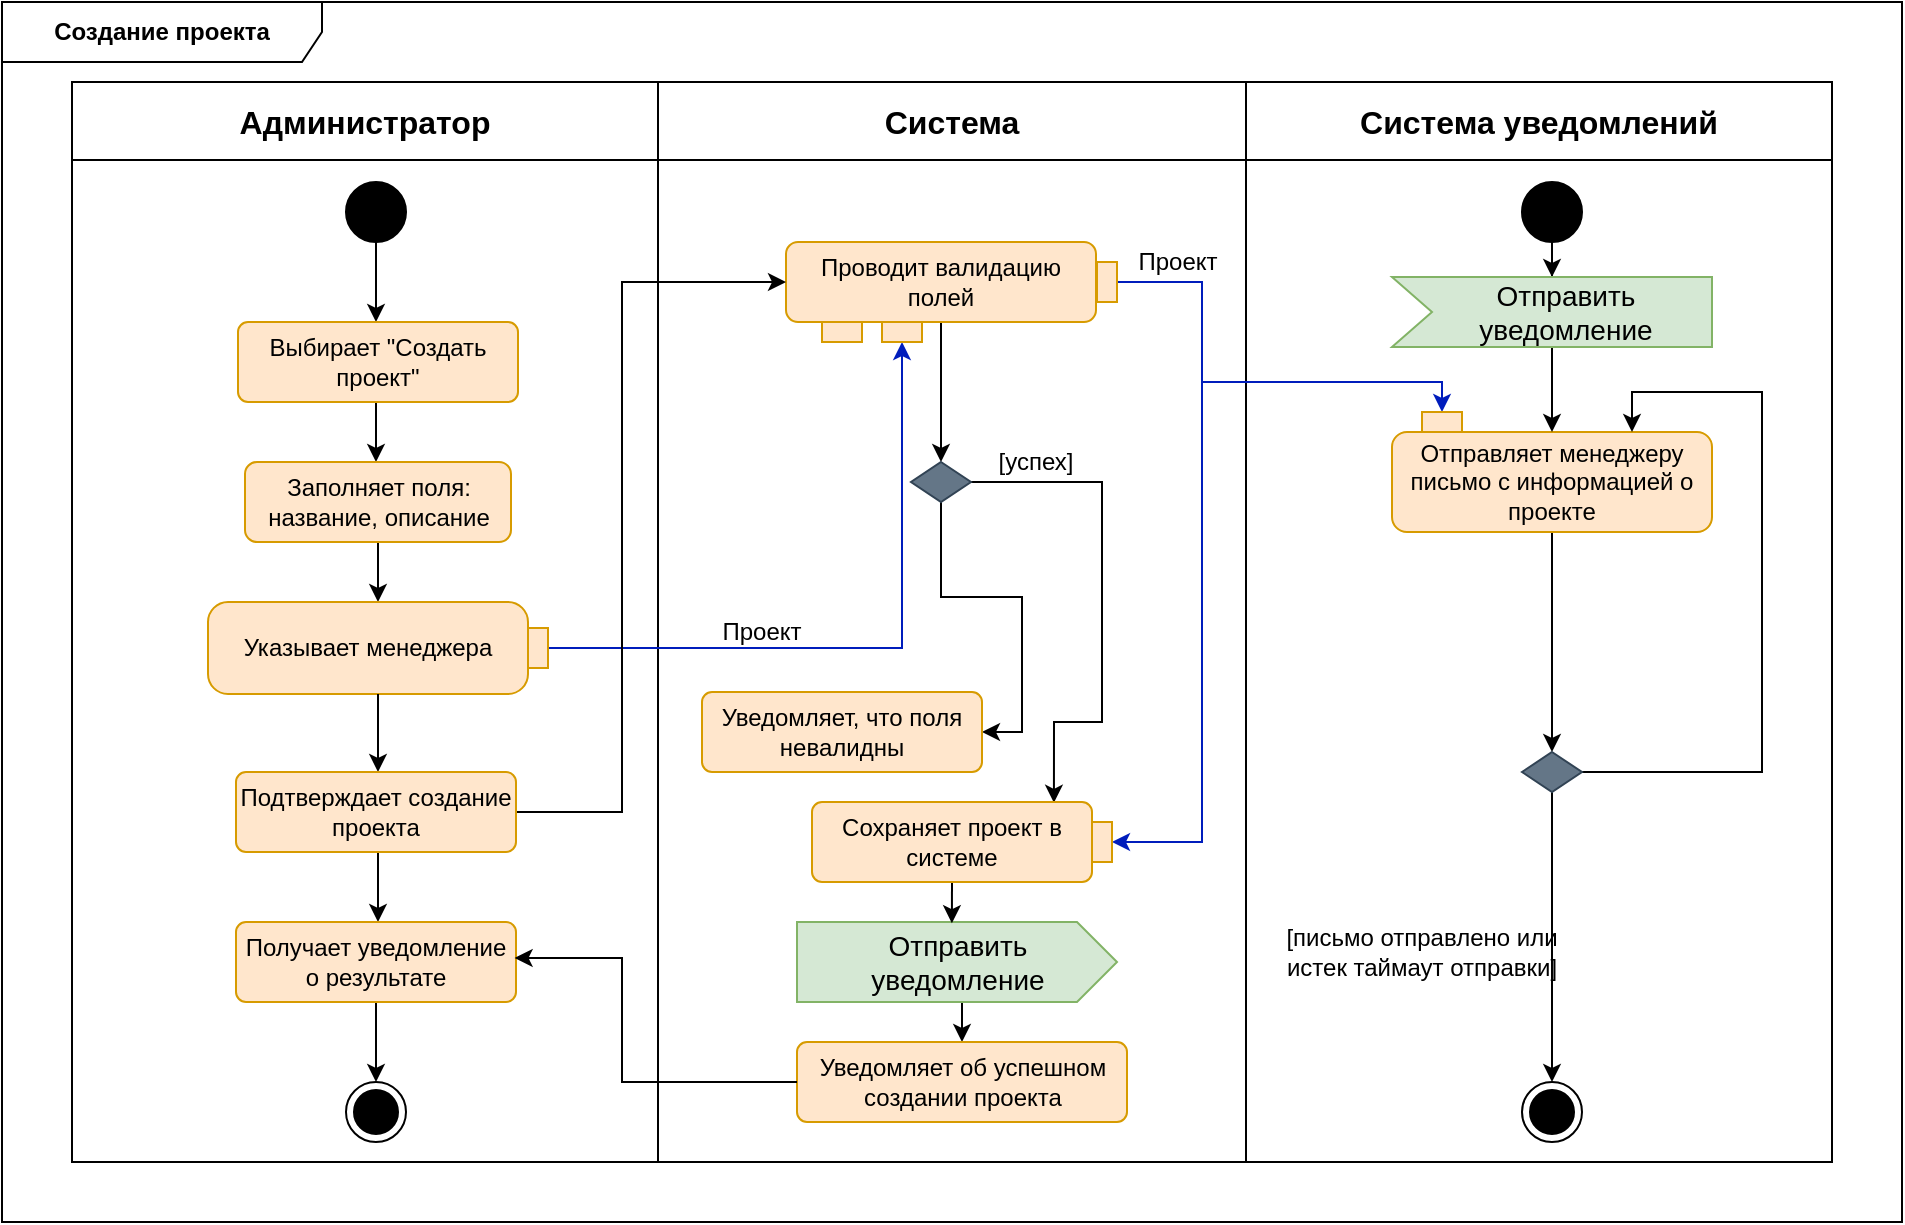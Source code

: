 <mxfile version="22.1.4" type="device">
  <diagram name="Страница — 1" id="BnNE_jB0SkXVoIUmftCl">
    <mxGraphModel dx="1430" dy="763" grid="1" gridSize="10" guides="1" tooltips="1" connect="1" arrows="1" fold="1" page="1" pageScale="1" pageWidth="1169" pageHeight="827" math="0" shadow="0">
      <root>
        <mxCell id="0" />
        <mxCell id="1" parent="0" />
        <mxCell id="1lEt_Adk3FSigu0SiqiG-2" value="&lt;b&gt;Создание проекта&lt;br&gt;&lt;/b&gt;" style="shape=umlFrame;whiteSpace=wrap;html=1;pointerEvents=0;recursiveResize=0;container=1;collapsible=0;width=160;" parent="1" vertex="1">
          <mxGeometry x="80" y="100" width="950" height="610" as="geometry" />
        </mxCell>
        <mxCell id="1lEt_Adk3FSigu0SiqiG-17" value="" style="shape=table;startSize=0;container=1;collapsible=0;childLayout=tableLayout;fontSize=16;" parent="1lEt_Adk3FSigu0SiqiG-2" vertex="1">
          <mxGeometry x="35" y="40" width="880" height="540" as="geometry" />
        </mxCell>
        <mxCell id="1lEt_Adk3FSigu0SiqiG-18" value="" style="shape=tableRow;horizontal=0;startSize=0;swimlaneHead=0;swimlaneBody=0;strokeColor=inherit;top=0;left=0;bottom=0;right=0;collapsible=0;dropTarget=0;fillColor=none;points=[[0,0.5],[1,0.5]];portConstraint=eastwest;fontSize=16;" parent="1lEt_Adk3FSigu0SiqiG-17" vertex="1">
          <mxGeometry width="880" height="39" as="geometry" />
        </mxCell>
        <mxCell id="1lEt_Adk3FSigu0SiqiG-19" value="&lt;b&gt;Администратор&lt;/b&gt;" style="shape=partialRectangle;html=1;whiteSpace=wrap;connectable=0;strokeColor=inherit;overflow=hidden;fillColor=none;top=0;left=0;bottom=0;right=0;pointerEvents=1;fontSize=16;" parent="1lEt_Adk3FSigu0SiqiG-18" vertex="1">
          <mxGeometry width="293" height="39" as="geometry">
            <mxRectangle width="293" height="39" as="alternateBounds" />
          </mxGeometry>
        </mxCell>
        <mxCell id="1lEt_Adk3FSigu0SiqiG-20" value="&lt;b&gt;Система&lt;/b&gt;" style="shape=partialRectangle;html=1;whiteSpace=wrap;connectable=0;strokeColor=inherit;overflow=hidden;fillColor=none;top=0;left=0;bottom=0;right=0;pointerEvents=1;fontSize=16;" parent="1lEt_Adk3FSigu0SiqiG-18" vertex="1">
          <mxGeometry x="293" width="294" height="39" as="geometry">
            <mxRectangle width="294" height="39" as="alternateBounds" />
          </mxGeometry>
        </mxCell>
        <mxCell id="1lEt_Adk3FSigu0SiqiG-21" value="&lt;b&gt;Система уведомлений&lt;br&gt;&lt;/b&gt;" style="shape=partialRectangle;html=1;whiteSpace=wrap;connectable=0;strokeColor=inherit;overflow=hidden;fillColor=none;top=0;left=0;bottom=0;right=0;pointerEvents=1;fontSize=16;" parent="1lEt_Adk3FSigu0SiqiG-18" vertex="1">
          <mxGeometry x="587" width="293" height="39" as="geometry">
            <mxRectangle width="293" height="39" as="alternateBounds" />
          </mxGeometry>
        </mxCell>
        <mxCell id="1lEt_Adk3FSigu0SiqiG-26" value="" style="shape=tableRow;horizontal=0;startSize=0;swimlaneHead=0;swimlaneBody=0;strokeColor=inherit;top=0;left=0;bottom=0;right=0;collapsible=0;dropTarget=0;fillColor=none;points=[[0,0.5],[1,0.5]];portConstraint=eastwest;fontSize=16;" parent="1lEt_Adk3FSigu0SiqiG-17" vertex="1">
          <mxGeometry y="39" width="880" height="501" as="geometry" />
        </mxCell>
        <mxCell id="1lEt_Adk3FSigu0SiqiG-27" value="" style="shape=partialRectangle;html=1;whiteSpace=wrap;connectable=0;strokeColor=inherit;overflow=hidden;fillColor=none;top=0;left=0;bottom=0;right=0;pointerEvents=1;fontSize=16;" parent="1lEt_Adk3FSigu0SiqiG-26" vertex="1">
          <mxGeometry width="293" height="501" as="geometry">
            <mxRectangle width="293" height="501" as="alternateBounds" />
          </mxGeometry>
        </mxCell>
        <mxCell id="1lEt_Adk3FSigu0SiqiG-28" value="" style="shape=partialRectangle;html=1;whiteSpace=wrap;connectable=0;strokeColor=inherit;overflow=hidden;fillColor=none;top=0;left=0;bottom=0;right=0;pointerEvents=1;fontSize=16;" parent="1lEt_Adk3FSigu0SiqiG-26" vertex="1">
          <mxGeometry x="293" width="294" height="501" as="geometry">
            <mxRectangle width="294" height="501" as="alternateBounds" />
          </mxGeometry>
        </mxCell>
        <mxCell id="1lEt_Adk3FSigu0SiqiG-29" value="" style="shape=partialRectangle;html=1;whiteSpace=wrap;connectable=0;strokeColor=inherit;overflow=hidden;fillColor=none;top=0;left=0;bottom=0;right=0;pointerEvents=1;fontSize=16;" parent="1lEt_Adk3FSigu0SiqiG-26" vertex="1">
          <mxGeometry x="587" width="293" height="501" as="geometry">
            <mxRectangle width="293" height="501" as="alternateBounds" />
          </mxGeometry>
        </mxCell>
        <mxCell id="1lEt_Adk3FSigu0SiqiG-40" style="edgeStyle=orthogonalEdgeStyle;rounded=0;orthogonalLoop=1;jettySize=auto;html=1;" parent="1lEt_Adk3FSigu0SiqiG-2" source="1lEt_Adk3FSigu0SiqiG-30" edge="1">
          <mxGeometry relative="1" as="geometry">
            <mxPoint x="187" y="160.0" as="targetPoint" />
          </mxGeometry>
        </mxCell>
        <mxCell id="1lEt_Adk3FSigu0SiqiG-30" value="" style="ellipse;fillColor=strokeColor;html=1;" parent="1lEt_Adk3FSigu0SiqiG-2" vertex="1">
          <mxGeometry x="172" y="90" width="30" height="30" as="geometry" />
        </mxCell>
        <mxCell id="1lEt_Adk3FSigu0SiqiG-31" value="" style="ellipse;html=1;shape=endState;fillColor=strokeColor;" parent="1lEt_Adk3FSigu0SiqiG-2" vertex="1">
          <mxGeometry x="172" y="540" width="30" height="30" as="geometry" />
        </mxCell>
        <mxCell id="1lEt_Adk3FSigu0SiqiG-38" style="edgeStyle=orthogonalEdgeStyle;rounded=0;orthogonalLoop=1;jettySize=auto;html=1;" parent="1lEt_Adk3FSigu0SiqiG-2" source="S8CzKRJ8aZMLzbk6rD1H-35" edge="1">
          <mxGeometry relative="1" as="geometry">
            <mxPoint x="187.0" y="210.0" as="sourcePoint" />
            <mxPoint x="187" y="230" as="targetPoint" />
            <Array as="points">
              <mxPoint x="187" y="210" />
              <mxPoint x="187" y="210" />
            </Array>
          </mxGeometry>
        </mxCell>
        <mxCell id="S8CzKRJ8aZMLzbk6rD1H-26" style="edgeStyle=orthogonalEdgeStyle;rounded=0;orthogonalLoop=1;jettySize=auto;html=1;exitX=0.5;exitY=1;exitDx=0;exitDy=0;" parent="1lEt_Adk3FSigu0SiqiG-2" source="D9_gkGSRkal6eqJJeNkf-2" target="S8CzKRJ8aZMLzbk6rD1H-24" edge="1">
          <mxGeometry relative="1" as="geometry">
            <mxPoint x="188" y="276" as="sourcePoint" />
          </mxGeometry>
        </mxCell>
        <mxCell id="S8CzKRJ8aZMLzbk6rD1H-13" style="edgeStyle=orthogonalEdgeStyle;rounded=0;orthogonalLoop=1;jettySize=auto;html=1;entryX=0.5;entryY=0;entryDx=0;entryDy=0;" parent="1lEt_Adk3FSigu0SiqiG-2" source="S8CzKRJ8aZMLzbk6rD1H-2" target="S8CzKRJ8aZMLzbk6rD1H-12" edge="1">
          <mxGeometry relative="1" as="geometry" />
        </mxCell>
        <mxCell id="S8CzKRJ8aZMLzbk6rD1H-32" style="edgeStyle=orthogonalEdgeStyle;rounded=0;orthogonalLoop=1;jettySize=auto;html=1;entryX=0.5;entryY=1;entryDx=0;entryDy=0;fillColor=#0050ef;strokeColor=#001DBC;exitX=0.5;exitY=0;exitDx=0;exitDy=0;" parent="1lEt_Adk3FSigu0SiqiG-2" source="PtfWgMjrsWvgj_dElV7I-34" target="PtfWgMjrsWvgj_dElV7I-36" edge="1">
          <mxGeometry relative="1" as="geometry">
            <Array as="points">
              <mxPoint x="600" y="140" />
              <mxPoint x="600" y="190" />
              <mxPoint x="720" y="190" />
            </Array>
          </mxGeometry>
        </mxCell>
        <mxCell id="S8CzKRJ8aZMLzbk6rD1H-2" value="Проводит валидацию полей " style="rounded=1;whiteSpace=wrap;html=1;fillColor=#ffe6cc;strokeColor=#d79b00;" parent="1lEt_Adk3FSigu0SiqiG-2" vertex="1">
          <mxGeometry x="392" y="120" width="155" height="40" as="geometry" />
        </mxCell>
        <mxCell id="S8CzKRJ8aZMLzbk6rD1H-3" value="" style="rounded=0;whiteSpace=wrap;html=1;fillColor=#ffe6cc;strokeColor=#d79b00;" parent="1lEt_Adk3FSigu0SiqiG-2" vertex="1">
          <mxGeometry x="410" y="160" width="20" height="10" as="geometry" />
        </mxCell>
        <mxCell id="srgpvWK6gvHGhrKrA-_n-9" style="edgeStyle=orthogonalEdgeStyle;rounded=0;orthogonalLoop=1;jettySize=auto;html=1;entryX=1;entryY=0.5;entryDx=0;entryDy=0;" parent="1lEt_Adk3FSigu0SiqiG-2" source="S8CzKRJ8aZMLzbk6rD1H-12" target="srgpvWK6gvHGhrKrA-_n-6" edge="1">
          <mxGeometry relative="1" as="geometry" />
        </mxCell>
        <mxCell id="srgpvWK6gvHGhrKrA-_n-12" style="edgeStyle=orthogonalEdgeStyle;rounded=0;orthogonalLoop=1;jettySize=auto;html=1;entryX=0.864;entryY=0.01;entryDx=0;entryDy=0;entryPerimeter=0;" parent="1lEt_Adk3FSigu0SiqiG-2" source="S8CzKRJ8aZMLzbk6rD1H-12" target="srgpvWK6gvHGhrKrA-_n-10" edge="1">
          <mxGeometry relative="1" as="geometry">
            <mxPoint x="560" y="420" as="targetPoint" />
            <Array as="points">
              <mxPoint x="550" y="240" />
              <mxPoint x="550" y="360" />
              <mxPoint x="526" y="360" />
            </Array>
          </mxGeometry>
        </mxCell>
        <mxCell id="S8CzKRJ8aZMLzbk6rD1H-12" value="" style="rhombus;whiteSpace=wrap;html=1;fillColor=#647687;fontColor=#ffffff;strokeColor=#314354;" parent="1lEt_Adk3FSigu0SiqiG-2" vertex="1">
          <mxGeometry x="454.5" y="230" width="30" height="20" as="geometry" />
        </mxCell>
        <mxCell id="S8CzKRJ8aZMLzbk6rD1H-22" style="edgeStyle=orthogonalEdgeStyle;rounded=0;orthogonalLoop=1;jettySize=auto;html=1;" parent="1lEt_Adk3FSigu0SiqiG-2" source="S8CzKRJ8aZMLzbk6rD1H-15" target="S8CzKRJ8aZMLzbk6rD1H-18" edge="1">
          <mxGeometry relative="1" as="geometry" />
        </mxCell>
        <mxCell id="S8CzKRJ8aZMLzbk6rD1H-15" value="Отправляет менеджеру письмо с информацией о проекте" style="rounded=1;whiteSpace=wrap;html=1;fillColor=#ffe6cc;strokeColor=#d79b00;" parent="1lEt_Adk3FSigu0SiqiG-2" vertex="1">
          <mxGeometry x="695" y="215" width="160" height="50" as="geometry" />
        </mxCell>
        <mxCell id="S8CzKRJ8aZMLzbk6rD1H-17" value="[успех]" style="text;html=1;strokeColor=none;fillColor=none;align=center;verticalAlign=middle;whiteSpace=wrap;rounded=0;" parent="1lEt_Adk3FSigu0SiqiG-2" vertex="1">
          <mxGeometry x="487" y="215" width="60" height="30" as="geometry" />
        </mxCell>
        <mxCell id="PtfWgMjrsWvgj_dElV7I-37" style="edgeStyle=orthogonalEdgeStyle;rounded=0;orthogonalLoop=1;jettySize=auto;html=1;entryX=0.75;entryY=0;entryDx=0;entryDy=0;" parent="1lEt_Adk3FSigu0SiqiG-2" source="S8CzKRJ8aZMLzbk6rD1H-18" target="S8CzKRJ8aZMLzbk6rD1H-15" edge="1">
          <mxGeometry relative="1" as="geometry">
            <Array as="points">
              <mxPoint x="880" y="385" />
              <mxPoint x="880" y="195" />
              <mxPoint x="815" y="195" />
            </Array>
          </mxGeometry>
        </mxCell>
        <mxCell id="PtfWgMjrsWvgj_dElV7I-45" style="edgeStyle=orthogonalEdgeStyle;rounded=0;orthogonalLoop=1;jettySize=auto;html=1;entryX=0.5;entryY=0;entryDx=0;entryDy=0;" parent="1lEt_Adk3FSigu0SiqiG-2" source="S8CzKRJ8aZMLzbk6rD1H-18" target="PtfWgMjrsWvgj_dElV7I-42" edge="1">
          <mxGeometry relative="1" as="geometry" />
        </mxCell>
        <mxCell id="S8CzKRJ8aZMLzbk6rD1H-18" value="" style="rhombus;whiteSpace=wrap;html=1;fillColor=#647687;fontColor=#ffffff;strokeColor=#314354;" parent="1lEt_Adk3FSigu0SiqiG-2" vertex="1">
          <mxGeometry x="760" y="375" width="30" height="20" as="geometry" />
        </mxCell>
        <mxCell id="S8CzKRJ8aZMLzbk6rD1H-23" value="[письмо отправлено или истек таймаут отправки]" style="text;html=1;strokeColor=none;fillColor=none;align=center;verticalAlign=middle;whiteSpace=wrap;rounded=0;" parent="1lEt_Adk3FSigu0SiqiG-2" vertex="1">
          <mxGeometry x="640" y="460" width="140" height="30" as="geometry" />
        </mxCell>
        <mxCell id="S8CzKRJ8aZMLzbk6rD1H-30" style="edgeStyle=orthogonalEdgeStyle;rounded=0;orthogonalLoop=1;jettySize=auto;html=1;entryX=0.5;entryY=1;entryDx=0;entryDy=0;fillColor=#0050ef;strokeColor=#001DBC;" parent="1lEt_Adk3FSigu0SiqiG-2" source="S8CzKRJ8aZMLzbk6rD1H-24" target="S8CzKRJ8aZMLzbk6rD1H-28" edge="1">
          <mxGeometry relative="1" as="geometry" />
        </mxCell>
        <mxCell id="S8CzKRJ8aZMLzbk6rD1H-24" value="Указывает менеджера" style="shape=mxgraph.uml25.action;html=1;align=center;verticalAlign=middle;absoluteArcSize=1;arcSize=10;dashed=0;spacingRight=10;whiteSpace=wrap;fillColor=#ffe6cc;strokeColor=#d79b00;" parent="1lEt_Adk3FSigu0SiqiG-2" vertex="1">
          <mxGeometry x="103" y="300" width="170" height="46" as="geometry" />
        </mxCell>
        <mxCell id="S8CzKRJ8aZMLzbk6rD1H-28" value="" style="rounded=0;whiteSpace=wrap;html=1;fillColor=#ffe6cc;strokeColor=#d79b00;" parent="1lEt_Adk3FSigu0SiqiG-2" vertex="1">
          <mxGeometry x="440" y="160" width="20" height="10" as="geometry" />
        </mxCell>
        <mxCell id="S8CzKRJ8aZMLzbk6rD1H-31" value="Проект" style="text;html=1;strokeColor=none;fillColor=none;align=center;verticalAlign=middle;whiteSpace=wrap;rounded=0;" parent="1lEt_Adk3FSigu0SiqiG-2" vertex="1">
          <mxGeometry x="350" y="300" width="60" height="30" as="geometry" />
        </mxCell>
        <mxCell id="S8CzKRJ8aZMLzbk6rD1H-33" value="Проект" style="text;html=1;strokeColor=none;fillColor=none;align=center;verticalAlign=middle;whiteSpace=wrap;rounded=0;" parent="1lEt_Adk3FSigu0SiqiG-2" vertex="1">
          <mxGeometry x="557.5" y="115" width="60" height="30" as="geometry" />
        </mxCell>
        <mxCell id="S8CzKRJ8aZMLzbk6rD1H-35" value="Выбирает &quot;Создать проект&quot;" style="html=1;align=center;verticalAlign=middle;rounded=1;absoluteArcSize=1;arcSize=10;dashed=0;whiteSpace=wrap;fillColor=#ffe6cc;strokeColor=#d79b00;" parent="1lEt_Adk3FSigu0SiqiG-2" vertex="1">
          <mxGeometry x="118" y="160" width="140" height="40" as="geometry" />
        </mxCell>
        <mxCell id="PtfWgMjrsWvgj_dElV7I-2" value="" style="edgeStyle=orthogonalEdgeStyle;rounded=0;orthogonalLoop=1;jettySize=auto;html=1;" parent="1lEt_Adk3FSigu0SiqiG-2" source="S8CzKRJ8aZMLzbk6rD1H-24" edge="1">
          <mxGeometry relative="1" as="geometry">
            <mxPoint x="268" y="536" as="sourcePoint" />
            <mxPoint x="188" y="385" as="targetPoint" />
          </mxGeometry>
        </mxCell>
        <mxCell id="PtfWgMjrsWvgj_dElV7I-5" style="edgeStyle=orthogonalEdgeStyle;rounded=0;orthogonalLoop=1;jettySize=auto;html=1;entryX=0.5;entryY=0;entryDx=0;entryDy=0;" parent="1lEt_Adk3FSigu0SiqiG-2" source="srgpvWK6gvHGhrKrA-_n-3" target="1lEt_Adk3FSigu0SiqiG-31" edge="1">
          <mxGeometry relative="1" as="geometry">
            <mxPoint x="187.0" y="500" as="sourcePoint" />
          </mxGeometry>
        </mxCell>
        <mxCell id="srgpvWK6gvHGhrKrA-_n-16" style="edgeStyle=orthogonalEdgeStyle;rounded=0;orthogonalLoop=1;jettySize=auto;html=1;entryX=0.5;entryY=0;entryDx=0;entryDy=0;" parent="1lEt_Adk3FSigu0SiqiG-2" source="PtfWgMjrsWvgj_dElV7I-11" target="srgpvWK6gvHGhrKrA-_n-13" edge="1">
          <mxGeometry relative="1" as="geometry">
            <Array as="points">
              <mxPoint x="480" y="510" />
              <mxPoint x="480" y="510" />
            </Array>
          </mxGeometry>
        </mxCell>
        <mxCell id="PtfWgMjrsWvgj_dElV7I-11" value="Отправить уведомление" style="html=1;shape=mxgraph.infographic.ribbonSimple;notch1=0;notch2=20;align=center;verticalAlign=middle;fontSize=14;fontStyle=0;fillColor=#d5e8d4;whiteSpace=wrap;strokeColor=#82b366;" parent="1lEt_Adk3FSigu0SiqiG-2" vertex="1">
          <mxGeometry x="397.5" y="460" width="160" height="40" as="geometry" />
        </mxCell>
        <mxCell id="PtfWgMjrsWvgj_dElV7I-13" style="edgeStyle=orthogonalEdgeStyle;rounded=0;orthogonalLoop=1;jettySize=auto;html=1;" parent="1lEt_Adk3FSigu0SiqiG-2" edge="1">
          <mxGeometry relative="1" as="geometry">
            <mxPoint x="188" y="460" as="targetPoint" />
            <mxPoint x="188" y="425" as="sourcePoint" />
          </mxGeometry>
        </mxCell>
        <mxCell id="PtfWgMjrsWvgj_dElV7I-19" style="edgeStyle=orthogonalEdgeStyle;rounded=0;orthogonalLoop=1;jettySize=auto;html=1;exitX=0.5;exitY=1;exitDx=0;exitDy=0;entryX=0.484;entryY=0.015;entryDx=0;entryDy=0;entryPerimeter=0;" parent="1lEt_Adk3FSigu0SiqiG-2" source="srgpvWK6gvHGhrKrA-_n-10" target="PtfWgMjrsWvgj_dElV7I-11" edge="1">
          <mxGeometry relative="1" as="geometry">
            <mxPoint x="475" y="450" as="targetPoint" />
            <mxPoint x="475" y="450" as="sourcePoint" />
          </mxGeometry>
        </mxCell>
        <mxCell id="PtfWgMjrsWvgj_dElV7I-41" style="edgeStyle=orthogonalEdgeStyle;rounded=0;orthogonalLoop=1;jettySize=auto;html=1;" parent="1lEt_Adk3FSigu0SiqiG-2" source="PtfWgMjrsWvgj_dElV7I-26" target="PtfWgMjrsWvgj_dElV7I-38" edge="1">
          <mxGeometry relative="1" as="geometry" />
        </mxCell>
        <mxCell id="PtfWgMjrsWvgj_dElV7I-26" value="" style="ellipse;fillColor=strokeColor;html=1;" parent="1lEt_Adk3FSigu0SiqiG-2" vertex="1">
          <mxGeometry x="760" y="90" width="30" height="30" as="geometry" />
        </mxCell>
        <mxCell id="srgpvWK6gvHGhrKrA-_n-22" style="edgeStyle=orthogonalEdgeStyle;rounded=0;orthogonalLoop=1;jettySize=auto;html=1;entryX=0.5;entryY=0;entryDx=0;entryDy=0;fillColor=#0050ef;strokeColor=#001DBC;" parent="1lEt_Adk3FSigu0SiqiG-2" source="PtfWgMjrsWvgj_dElV7I-34" target="srgpvWK6gvHGhrKrA-_n-21" edge="1">
          <mxGeometry relative="1" as="geometry">
            <Array as="points">
              <mxPoint x="600" y="140" />
              <mxPoint x="600" y="420" />
            </Array>
          </mxGeometry>
        </mxCell>
        <mxCell id="PtfWgMjrsWvgj_dElV7I-34" value="" style="rounded=0;whiteSpace=wrap;html=1;fillColor=#ffe6cc;strokeColor=#d79b00;rotation=90;" parent="1lEt_Adk3FSigu0SiqiG-2" vertex="1">
          <mxGeometry x="542.5" y="135" width="20" height="10" as="geometry" />
        </mxCell>
        <mxCell id="PtfWgMjrsWvgj_dElV7I-36" value="" style="rounded=0;whiteSpace=wrap;html=1;fillColor=#ffe6cc;strokeColor=#d79b00;rotation=-180;" parent="1lEt_Adk3FSigu0SiqiG-2" vertex="1">
          <mxGeometry x="710" y="205" width="20" height="10" as="geometry" />
        </mxCell>
        <mxCell id="PtfWgMjrsWvgj_dElV7I-40" value="" style="edgeStyle=orthogonalEdgeStyle;rounded=0;orthogonalLoop=1;jettySize=auto;html=1;" parent="1lEt_Adk3FSigu0SiqiG-2" source="PtfWgMjrsWvgj_dElV7I-38" target="S8CzKRJ8aZMLzbk6rD1H-15" edge="1">
          <mxGeometry relative="1" as="geometry" />
        </mxCell>
        <mxCell id="PtfWgMjrsWvgj_dElV7I-38" value="Отправить уведомление" style="html=1;shape=mxgraph.infographic.ribbonSimple;notch1=20;notch2=0;align=center;verticalAlign=middle;fontSize=14;fontStyle=0;fillColor=#d5e8d4;flipH=0;spacingRight=0;spacingLeft=14;whiteSpace=wrap;strokeColor=#82b366;" parent="1lEt_Adk3FSigu0SiqiG-2" vertex="1">
          <mxGeometry x="695" y="137.5" width="160" height="35" as="geometry" />
        </mxCell>
        <mxCell id="PtfWgMjrsWvgj_dElV7I-42" value="" style="ellipse;html=1;shape=endState;fillColor=strokeColor;" parent="1lEt_Adk3FSigu0SiqiG-2" vertex="1">
          <mxGeometry x="760" y="540" width="30" height="30" as="geometry" />
        </mxCell>
        <mxCell id="srgpvWK6gvHGhrKrA-_n-4" style="edgeStyle=orthogonalEdgeStyle;rounded=0;orthogonalLoop=1;jettySize=auto;html=1;entryX=0;entryY=0.5;entryDx=0;entryDy=0;" parent="1lEt_Adk3FSigu0SiqiG-2" source="srgpvWK6gvHGhrKrA-_n-2" target="S8CzKRJ8aZMLzbk6rD1H-2" edge="1">
          <mxGeometry relative="1" as="geometry">
            <Array as="points">
              <mxPoint x="310" y="405" />
              <mxPoint x="310" y="140" />
            </Array>
          </mxGeometry>
        </mxCell>
        <mxCell id="srgpvWK6gvHGhrKrA-_n-2" value="Подтверждает создание проекта" style="html=1;align=center;verticalAlign=middle;rounded=1;absoluteArcSize=1;arcSize=10;dashed=0;whiteSpace=wrap;fillColor=#ffe6cc;strokeColor=#d79b00;" parent="1lEt_Adk3FSigu0SiqiG-2" vertex="1">
          <mxGeometry x="117" y="385" width="140" height="40" as="geometry" />
        </mxCell>
        <mxCell id="srgpvWK6gvHGhrKrA-_n-3" value="Получает уведомление о результате" style="html=1;align=center;verticalAlign=middle;rounded=1;absoluteArcSize=1;arcSize=10;dashed=0;whiteSpace=wrap;fillColor=#ffe6cc;strokeColor=#d79b00;" parent="1lEt_Adk3FSigu0SiqiG-2" vertex="1">
          <mxGeometry x="117" y="460" width="140" height="40" as="geometry" />
        </mxCell>
        <mxCell id="srgpvWK6gvHGhrKrA-_n-6" value="Уведомляет, что поля невалидны" style="html=1;align=center;verticalAlign=middle;rounded=1;absoluteArcSize=1;arcSize=10;dashed=0;whiteSpace=wrap;fillColor=#ffe6cc;strokeColor=#d79b00;" parent="1lEt_Adk3FSigu0SiqiG-2" vertex="1">
          <mxGeometry x="350" y="345" width="140" height="40" as="geometry" />
        </mxCell>
        <mxCell id="srgpvWK6gvHGhrKrA-_n-10" value="Сохраняет проект в системе" style="html=1;align=center;verticalAlign=middle;rounded=1;absoluteArcSize=1;arcSize=10;dashed=0;whiteSpace=wrap;fillColor=#ffe6cc;strokeColor=#d79b00;" parent="1lEt_Adk3FSigu0SiqiG-2" vertex="1">
          <mxGeometry x="405" y="400" width="140" height="40" as="geometry" />
        </mxCell>
        <mxCell id="srgpvWK6gvHGhrKrA-_n-13" value="Уведомляет об успешном создании проекта" style="html=1;align=center;verticalAlign=middle;rounded=1;absoluteArcSize=1;arcSize=10;dashed=0;whiteSpace=wrap;fillColor=#ffe6cc;strokeColor=#d79b00;" parent="1lEt_Adk3FSigu0SiqiG-2" vertex="1">
          <mxGeometry x="397.5" y="520" width="165" height="40" as="geometry" />
        </mxCell>
        <mxCell id="srgpvWK6gvHGhrKrA-_n-15" style="edgeStyle=orthogonalEdgeStyle;rounded=0;orthogonalLoop=1;jettySize=auto;html=1;entryX=0.995;entryY=0.45;entryDx=0;entryDy=0;entryPerimeter=0;" parent="1lEt_Adk3FSigu0SiqiG-2" source="srgpvWK6gvHGhrKrA-_n-13" target="srgpvWK6gvHGhrKrA-_n-3" edge="1">
          <mxGeometry relative="1" as="geometry">
            <Array as="points">
              <mxPoint x="310" y="540" />
              <mxPoint x="310" y="478" />
            </Array>
          </mxGeometry>
        </mxCell>
        <mxCell id="srgpvWK6gvHGhrKrA-_n-21" value="" style="rounded=0;whiteSpace=wrap;html=1;fillColor=#ffe6cc;strokeColor=#d79b00;rotation=90;" parent="1lEt_Adk3FSigu0SiqiG-2" vertex="1">
          <mxGeometry x="540" y="415" width="20" height="10" as="geometry" />
        </mxCell>
        <mxCell id="D9_gkGSRkal6eqJJeNkf-2" value="Заполняет поля: название, описание" style="rounded=1;whiteSpace=wrap;html=1;fillColor=#ffe6cc;strokeColor=#d79b00;" vertex="1" parent="1lEt_Adk3FSigu0SiqiG-2">
          <mxGeometry x="121.5" y="230" width="133" height="40" as="geometry" />
        </mxCell>
      </root>
    </mxGraphModel>
  </diagram>
</mxfile>
